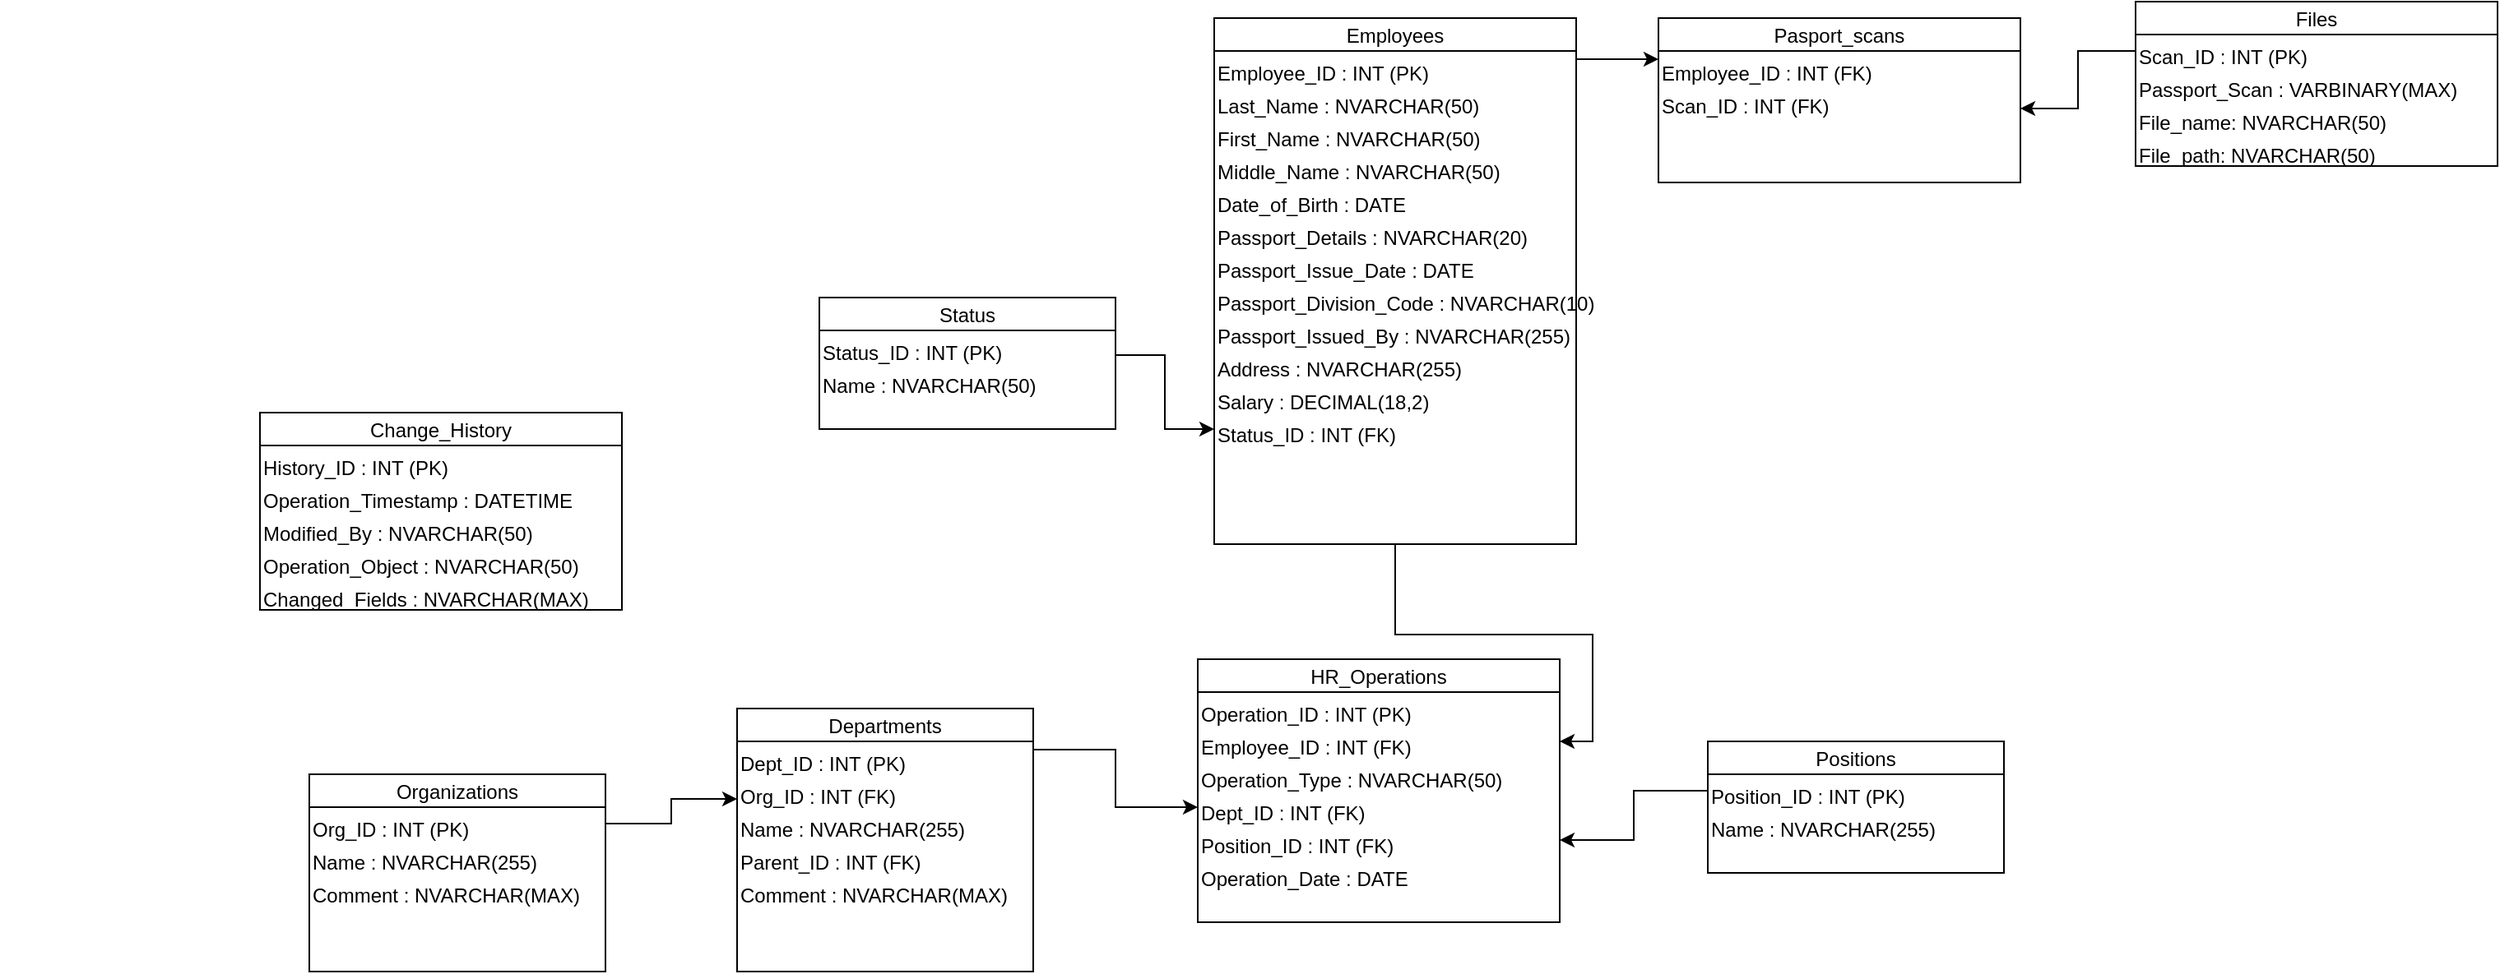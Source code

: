 <mxfile version="24.8.4">
  <diagram name="Database Diagram" id="02fm0IP3fxHfIRU__0jN">
    <mxGraphModel dx="93989" dy="65083" grid="1" gridSize="10" guides="1" tooltips="1" connect="1" arrows="1" fold="1" page="1" pageScale="1" pageWidth="827" pageHeight="1169" math="0" shadow="0">
      <root>
        <mxCell id="0" />
        <mxCell id="1" parent="0" />
        <mxCell id="WyEUspupjIXbNaA2x39Q-1" value="Organizations" style="shape=swimlane;childLayout=stackLayout;horizontal=1;startSize=20;horizontalStack=0;resizeParent=1;resizeLast=0;" vertex="1" parent="1">
          <mxGeometry x="180" y="320" width="180" height="120" as="geometry" />
        </mxCell>
        <mxCell id="WyEUspupjIXbNaA2x39Q-2" value="Org_ID : INT (PK)" style="text;align=left;verticalAlign=top;" vertex="1" parent="WyEUspupjIXbNaA2x39Q-1">
          <mxGeometry y="20" width="180" height="20" as="geometry" />
        </mxCell>
        <mxCell id="WyEUspupjIXbNaA2x39Q-3" value="Name : NVARCHAR(255)" style="text;align=left;verticalAlign=top;" vertex="1" parent="WyEUspupjIXbNaA2x39Q-1">
          <mxGeometry y="40" width="180" height="20" as="geometry" />
        </mxCell>
        <mxCell id="WyEUspupjIXbNaA2x39Q-4" value="Comment : NVARCHAR(MAX)" style="text;align=left;verticalAlign=top;" vertex="1" parent="WyEUspupjIXbNaA2x39Q-1">
          <mxGeometry y="60" width="180" height="20" as="geometry" />
        </mxCell>
        <mxCell id="WyEUspupjIXbNaA2x39Q-5" value="Departments" style="shape=swimlane;childLayout=stackLayout;horizontal=1;startSize=20;horizontalStack=0;resizeParent=1;resizeLast=0;" vertex="1" parent="1">
          <mxGeometry x="440" y="280" width="180" height="160" as="geometry" />
        </mxCell>
        <mxCell id="WyEUspupjIXbNaA2x39Q-6" value="Dept_ID : INT (PK)" style="text;align=left;verticalAlign=top;" vertex="1" parent="WyEUspupjIXbNaA2x39Q-5">
          <mxGeometry y="20" width="180" height="20" as="geometry" />
        </mxCell>
        <mxCell id="WyEUspupjIXbNaA2x39Q-7" value="Org_ID : INT (FK)" style="text;align=left;verticalAlign=top;" vertex="1" parent="WyEUspupjIXbNaA2x39Q-5">
          <mxGeometry y="40" width="180" height="20" as="geometry" />
        </mxCell>
        <mxCell id="WyEUspupjIXbNaA2x39Q-8" value="Name : NVARCHAR(255)" style="text;align=left;verticalAlign=top;" vertex="1" parent="WyEUspupjIXbNaA2x39Q-5">
          <mxGeometry y="60" width="180" height="20" as="geometry" />
        </mxCell>
        <mxCell id="WyEUspupjIXbNaA2x39Q-9" value="Parent_ID : INT (FK)" style="text;align=left;verticalAlign=top;" vertex="1" parent="WyEUspupjIXbNaA2x39Q-5">
          <mxGeometry y="80" width="180" height="20" as="geometry" />
        </mxCell>
        <mxCell id="WyEUspupjIXbNaA2x39Q-10" value="Comment : NVARCHAR(MAX)" style="text;align=left;verticalAlign=top;" vertex="1" parent="WyEUspupjIXbNaA2x39Q-5">
          <mxGeometry y="100" width="180" height="20" as="geometry" />
        </mxCell>
        <mxCell id="WyEUspupjIXbNaA2x39Q-11" value="Positions" style="shape=swimlane;childLayout=stackLayout;horizontal=1;startSize=20;horizontalStack=0;resizeParent=1;resizeLast=0;" vertex="1" parent="1">
          <mxGeometry x="1030" y="300" width="180" height="80" as="geometry" />
        </mxCell>
        <mxCell id="WyEUspupjIXbNaA2x39Q-12" value="Position_ID : INT (PK)" style="text;align=left;verticalAlign=top;" vertex="1" parent="WyEUspupjIXbNaA2x39Q-11">
          <mxGeometry y="20" width="180" height="20" as="geometry" />
        </mxCell>
        <mxCell id="WyEUspupjIXbNaA2x39Q-13" value="Name : NVARCHAR(255)" style="text;align=left;verticalAlign=top;" vertex="1" parent="WyEUspupjIXbNaA2x39Q-11">
          <mxGeometry y="40" width="180" height="20" as="geometry" />
        </mxCell>
        <mxCell id="WyEUspupjIXbNaA2x39Q-14" value="Status" style="shape=swimlane;childLayout=stackLayout;horizontal=1;startSize=20;horizontalStack=0;resizeParent=1;resizeLast=0;" vertex="1" parent="1">
          <mxGeometry x="490" y="30" width="180" height="80" as="geometry" />
        </mxCell>
        <mxCell id="WyEUspupjIXbNaA2x39Q-15" value="Status_ID : INT (PK)" style="text;align=left;verticalAlign=top;" vertex="1" parent="WyEUspupjIXbNaA2x39Q-14">
          <mxGeometry y="20" width="180" height="20" as="geometry" />
        </mxCell>
        <mxCell id="WyEUspupjIXbNaA2x39Q-16" value="Name : NVARCHAR(50)" style="text;align=left;verticalAlign=top;" vertex="1" parent="WyEUspupjIXbNaA2x39Q-14">
          <mxGeometry y="40" width="180" height="20" as="geometry" />
        </mxCell>
        <mxCell id="WyEUspupjIXbNaA2x39Q-17" style="edgeStyle=orthogonalEdgeStyle;rounded=0;orthogonalLoop=1;jettySize=auto;html=1;exitX=0.5;exitY=1;exitDx=0;exitDy=0;entryX=1;entryY=0.5;entryDx=0;entryDy=0;" edge="1" parent="1" source="WyEUspupjIXbNaA2x39Q-18" target="WyEUspupjIXbNaA2x39Q-37">
          <mxGeometry relative="1" as="geometry" />
        </mxCell>
        <mxCell id="WyEUspupjIXbNaA2x39Q-18" value="Employees" style="shape=swimlane;childLayout=stackLayout;horizontal=1;startSize=20;horizontalStack=0;resizeParent=1;resizeLast=0;" vertex="1" parent="1">
          <mxGeometry x="730" y="-140" width="220" height="320" as="geometry" />
        </mxCell>
        <mxCell id="WyEUspupjIXbNaA2x39Q-19" value="Employee_ID : INT (PK)" style="text;align=left;verticalAlign=top;" vertex="1" parent="WyEUspupjIXbNaA2x39Q-18">
          <mxGeometry y="20" width="220" height="20" as="geometry" />
        </mxCell>
        <mxCell id="WyEUspupjIXbNaA2x39Q-20" value="Last_Name : NVARCHAR(50)" style="text;align=left;verticalAlign=top;" vertex="1" parent="WyEUspupjIXbNaA2x39Q-18">
          <mxGeometry y="40" width="220" height="20" as="geometry" />
        </mxCell>
        <mxCell id="WyEUspupjIXbNaA2x39Q-21" value="First_Name : NVARCHAR(50)" style="text;align=left;verticalAlign=top;" vertex="1" parent="WyEUspupjIXbNaA2x39Q-18">
          <mxGeometry y="60" width="220" height="20" as="geometry" />
        </mxCell>
        <mxCell id="WyEUspupjIXbNaA2x39Q-22" value="Middle_Name : NVARCHAR(50)" style="text;align=left;verticalAlign=top;" vertex="1" parent="WyEUspupjIXbNaA2x39Q-18">
          <mxGeometry y="80" width="220" height="20" as="geometry" />
        </mxCell>
        <mxCell id="WyEUspupjIXbNaA2x39Q-23" value="Date_of_Birth : DATE" style="text;align=left;verticalAlign=top;" vertex="1" parent="WyEUspupjIXbNaA2x39Q-18">
          <mxGeometry y="100" width="220" height="20" as="geometry" />
        </mxCell>
        <mxCell id="WyEUspupjIXbNaA2x39Q-24" value="Passport_Details : NVARCHAR(20)" style="text;align=left;verticalAlign=top;" vertex="1" parent="WyEUspupjIXbNaA2x39Q-18">
          <mxGeometry y="120" width="220" height="20" as="geometry" />
        </mxCell>
        <mxCell id="WyEUspupjIXbNaA2x39Q-25" value="Passport_Issue_Date : DATE" style="text;align=left;verticalAlign=top;" vertex="1" parent="WyEUspupjIXbNaA2x39Q-18">
          <mxGeometry y="140" width="220" height="20" as="geometry" />
        </mxCell>
        <mxCell id="WyEUspupjIXbNaA2x39Q-26" value="Passport_Division_Code : NVARCHAR(10)" style="text;align=left;verticalAlign=top;" vertex="1" parent="WyEUspupjIXbNaA2x39Q-18">
          <mxGeometry y="160" width="220" height="20" as="geometry" />
        </mxCell>
        <mxCell id="WyEUspupjIXbNaA2x39Q-27" value="Passport_Issued_By : NVARCHAR(255)" style="text;align=left;verticalAlign=top;" vertex="1" parent="WyEUspupjIXbNaA2x39Q-18">
          <mxGeometry y="180" width="220" height="20" as="geometry" />
        </mxCell>
        <mxCell id="WyEUspupjIXbNaA2x39Q-28" value="Address : NVARCHAR(255)" style="text;align=left;verticalAlign=top;" vertex="1" parent="WyEUspupjIXbNaA2x39Q-18">
          <mxGeometry y="200" width="220" height="20" as="geometry" />
        </mxCell>
        <mxCell id="WyEUspupjIXbNaA2x39Q-29" value="Salary : DECIMAL(18,2)" style="text;align=left;verticalAlign=top;" vertex="1" parent="WyEUspupjIXbNaA2x39Q-18">
          <mxGeometry y="220" width="220" height="20" as="geometry" />
        </mxCell>
        <mxCell id="WyEUspupjIXbNaA2x39Q-30" value="Status_ID : INT (FK)" style="text;align=left;verticalAlign=top;" vertex="1" parent="WyEUspupjIXbNaA2x39Q-18">
          <mxGeometry y="240" width="220" height="20" as="geometry" />
        </mxCell>
        <mxCell id="WyEUspupjIXbNaA2x39Q-31" value="Files" style="shape=swimlane;childLayout=stackLayout;horizontal=1;startSize=20;horizontalStack=0;resizeParent=1;resizeLast=0;" vertex="1" parent="1">
          <mxGeometry x="1290" y="-150" width="220" height="100" as="geometry" />
        </mxCell>
        <mxCell id="WyEUspupjIXbNaA2x39Q-32" value="Scan_ID : INT (PK)" style="text;align=left;verticalAlign=top;" vertex="1" parent="WyEUspupjIXbNaA2x39Q-31">
          <mxGeometry y="20" width="220" height="20" as="geometry" />
        </mxCell>
        <mxCell id="WyEUspupjIXbNaA2x39Q-34" value="Passport_Scan : VARBINARY(MAX)" style="text;align=left;verticalAlign=top;" vertex="1" parent="WyEUspupjIXbNaA2x39Q-31">
          <mxGeometry y="40" width="220" height="20" as="geometry" />
        </mxCell>
        <mxCell id="WyEUspupjIXbNaA2x39Q-62" value="File_name: NVARCHAR(50)" style="text;align=left;verticalAlign=top;" vertex="1" parent="WyEUspupjIXbNaA2x39Q-31">
          <mxGeometry y="60" width="220" height="20" as="geometry" />
        </mxCell>
        <mxCell id="WyEUspupjIXbNaA2x39Q-63" value="File_path: NVARCHAR(50)" style="text;align=left;verticalAlign=top;" vertex="1" parent="WyEUspupjIXbNaA2x39Q-31">
          <mxGeometry y="80" width="220" height="20" as="geometry" />
        </mxCell>
        <mxCell id="WyEUspupjIXbNaA2x39Q-35" value="HR_Operations" style="shape=swimlane;childLayout=stackLayout;horizontal=1;startSize=20;horizontalStack=0;resizeParent=1;resizeLast=0;" vertex="1" parent="1">
          <mxGeometry x="720" y="250" width="220" height="160" as="geometry" />
        </mxCell>
        <mxCell id="WyEUspupjIXbNaA2x39Q-36" value="Operation_ID : INT (PK)" style="text;align=left;verticalAlign=top;" vertex="1" parent="WyEUspupjIXbNaA2x39Q-35">
          <mxGeometry y="20" width="220" height="20" as="geometry" />
        </mxCell>
        <mxCell id="WyEUspupjIXbNaA2x39Q-37" value="Employee_ID : INT (FK)" style="text;align=left;verticalAlign=top;" vertex="1" parent="WyEUspupjIXbNaA2x39Q-35">
          <mxGeometry y="40" width="220" height="20" as="geometry" />
        </mxCell>
        <mxCell id="WyEUspupjIXbNaA2x39Q-38" value="Operation_Type : NVARCHAR(50)" style="text;align=left;verticalAlign=top;" vertex="1" parent="WyEUspupjIXbNaA2x39Q-35">
          <mxGeometry y="60" width="220" height="20" as="geometry" />
        </mxCell>
        <mxCell id="WyEUspupjIXbNaA2x39Q-39" value="Dept_ID : INT (FK)" style="text;align=left;verticalAlign=top;" vertex="1" parent="WyEUspupjIXbNaA2x39Q-35">
          <mxGeometry y="80" width="220" height="20" as="geometry" />
        </mxCell>
        <mxCell id="WyEUspupjIXbNaA2x39Q-40" value="Position_ID : INT (FK)" style="text;align=left;verticalAlign=top;" vertex="1" parent="WyEUspupjIXbNaA2x39Q-35">
          <mxGeometry y="100" width="220" height="20" as="geometry" />
        </mxCell>
        <mxCell id="WyEUspupjIXbNaA2x39Q-41" value="Operation_Date : DATE" style="text;align=left;verticalAlign=top;" vertex="1" parent="WyEUspupjIXbNaA2x39Q-35">
          <mxGeometry y="120" width="220" height="20" as="geometry" />
        </mxCell>
        <mxCell id="WyEUspupjIXbNaA2x39Q-42" value="Change_History" style="shape=swimlane;childLayout=stackLayout;horizontal=1;startSize=20;horizontalStack=0;resizeParent=1;resizeLast=0;" vertex="1" parent="1">
          <mxGeometry x="150" y="100" width="220" height="120" as="geometry" />
        </mxCell>
        <mxCell id="WyEUspupjIXbNaA2x39Q-43" value="History_ID : INT (PK)" style="text;align=left;verticalAlign=top;" vertex="1" parent="WyEUspupjIXbNaA2x39Q-42">
          <mxGeometry y="20" width="220" height="20" as="geometry" />
        </mxCell>
        <mxCell id="WyEUspupjIXbNaA2x39Q-44" value="Operation_Timestamp : DATETIME" style="text;align=left;verticalAlign=top;" vertex="1" parent="WyEUspupjIXbNaA2x39Q-42">
          <mxGeometry y="40" width="220" height="20" as="geometry" />
        </mxCell>
        <mxCell id="WyEUspupjIXbNaA2x39Q-45" value="Modified_By : NVARCHAR(50)" style="text;align=left;verticalAlign=top;" vertex="1" parent="WyEUspupjIXbNaA2x39Q-42">
          <mxGeometry y="60" width="220" height="20" as="geometry" />
        </mxCell>
        <mxCell id="WyEUspupjIXbNaA2x39Q-46" value="Operation_Object : NVARCHAR(50)" style="text;align=left;verticalAlign=top;" vertex="1" parent="WyEUspupjIXbNaA2x39Q-42">
          <mxGeometry y="80" width="220" height="20" as="geometry" />
        </mxCell>
        <mxCell id="WyEUspupjIXbNaA2x39Q-47" value="Changed_Fields : NVARCHAR(MAX)" style="text;align=left;verticalAlign=top;" vertex="1" parent="WyEUspupjIXbNaA2x39Q-42">
          <mxGeometry y="100" width="220" height="20" as="geometry" />
        </mxCell>
        <mxCell id="WyEUspupjIXbNaA2x39Q-48" edge="1" parent="1" source="WyEUspupjIXbNaA2x39Q-1" target="WyEUspupjIXbNaA2x39Q-5" />
        <mxCell id="WyEUspupjIXbNaA2x39Q-49" edge="1" parent="1" source="WyEUspupjIXbNaA2x39Q-5" target="WyEUspupjIXbNaA2x39Q-5" />
        <mxCell id="WyEUspupjIXbNaA2x39Q-50" edge="1" parent="1" source="WyEUspupjIXbNaA2x39Q-14" target="WyEUspupjIXbNaA2x39Q-18" />
        <mxCell id="WyEUspupjIXbNaA2x39Q-51" edge="1" parent="1" source="WyEUspupjIXbNaA2x39Q-18" target="WyEUspupjIXbNaA2x39Q-31" />
        <mxCell id="WyEUspupjIXbNaA2x39Q-52" edge="1" parent="1" source="WyEUspupjIXbNaA2x39Q-18" target="WyEUspupjIXbNaA2x39Q-35" />
        <mxCell id="WyEUspupjIXbNaA2x39Q-53" edge="1" parent="1" source="WyEUspupjIXbNaA2x39Q-5" target="WyEUspupjIXbNaA2x39Q-35" />
        <mxCell id="WyEUspupjIXbNaA2x39Q-54" edge="1" parent="1" source="WyEUspupjIXbNaA2x39Q-11" target="WyEUspupjIXbNaA2x39Q-35" />
        <mxCell id="WyEUspupjIXbNaA2x39Q-55" style="edgeStyle=orthogonalEdgeStyle;rounded=0;orthogonalLoop=1;jettySize=auto;html=1;exitX=1;exitY=0.25;exitDx=0;exitDy=0;entryX=0;entryY=0.25;entryDx=0;entryDy=0;" edge="1" parent="1" source="WyEUspupjIXbNaA2x39Q-19" target="WyEUspupjIXbNaA2x39Q-33">
          <mxGeometry relative="1" as="geometry" />
        </mxCell>
        <mxCell id="WyEUspupjIXbNaA2x39Q-56" style="edgeStyle=orthogonalEdgeStyle;rounded=0;orthogonalLoop=1;jettySize=auto;html=1;exitX=0;exitY=0.5;exitDx=0;exitDy=0;entryX=1;entryY=0.5;entryDx=0;entryDy=0;" edge="1" parent="1" source="WyEUspupjIXbNaA2x39Q-12" target="WyEUspupjIXbNaA2x39Q-40">
          <mxGeometry relative="1" as="geometry" />
        </mxCell>
        <mxCell id="WyEUspupjIXbNaA2x39Q-57" style="edgeStyle=orthogonalEdgeStyle;rounded=0;orthogonalLoop=1;jettySize=auto;html=1;exitX=1;exitY=0.25;exitDx=0;exitDy=0;entryX=0;entryY=0.5;entryDx=0;entryDy=0;" edge="1" parent="1" source="WyEUspupjIXbNaA2x39Q-6" target="WyEUspupjIXbNaA2x39Q-39">
          <mxGeometry relative="1" as="geometry" />
        </mxCell>
        <mxCell id="WyEUspupjIXbNaA2x39Q-58" style="edgeStyle=orthogonalEdgeStyle;rounded=0;orthogonalLoop=1;jettySize=auto;html=1;exitX=1;exitY=0.75;exitDx=0;exitDy=0;entryX=0;entryY=0.5;entryDx=0;entryDy=0;" edge="1" parent="1" source="WyEUspupjIXbNaA2x39Q-15" target="WyEUspupjIXbNaA2x39Q-30">
          <mxGeometry relative="1" as="geometry" />
        </mxCell>
        <mxCell id="WyEUspupjIXbNaA2x39Q-59" style="edgeStyle=orthogonalEdgeStyle;rounded=0;orthogonalLoop=1;jettySize=auto;html=1;exitX=1;exitY=0.5;exitDx=0;exitDy=0;entryX=0;entryY=0.75;entryDx=0;entryDy=0;" edge="1" parent="1" source="WyEUspupjIXbNaA2x39Q-2" target="WyEUspupjIXbNaA2x39Q-7">
          <mxGeometry relative="1" as="geometry" />
        </mxCell>
        <mxCell id="WyEUspupjIXbNaA2x39Q-60" value="Pasport_scans" style="shape=swimlane;childLayout=stackLayout;horizontal=1;startSize=20;horizontalStack=0;resizeParent=1;resizeLast=0;" vertex="1" parent="1">
          <mxGeometry x="1000" y="-140" width="220" height="100" as="geometry" />
        </mxCell>
        <mxCell id="WyEUspupjIXbNaA2x39Q-33" value="Employee_ID : INT (FK)" style="text;align=left;verticalAlign=top;" vertex="1" parent="WyEUspupjIXbNaA2x39Q-60">
          <mxGeometry y="20" width="220" height="20" as="geometry" />
        </mxCell>
        <mxCell id="WyEUspupjIXbNaA2x39Q-64" value="Scan_ID : INT (FK)" style="text;align=left;verticalAlign=top;" vertex="1" parent="WyEUspupjIXbNaA2x39Q-60">
          <mxGeometry y="40" width="220" height="20" as="geometry" />
        </mxCell>
        <mxCell id="WyEUspupjIXbNaA2x39Q-65" style="edgeStyle=orthogonalEdgeStyle;rounded=0;orthogonalLoop=1;jettySize=auto;html=1;exitX=0;exitY=0.5;exitDx=0;exitDy=0;entryX=1;entryY=0.75;entryDx=0;entryDy=0;" edge="1" parent="1" source="WyEUspupjIXbNaA2x39Q-32" target="WyEUspupjIXbNaA2x39Q-64">
          <mxGeometry relative="1" as="geometry" />
        </mxCell>
      </root>
    </mxGraphModel>
  </diagram>
</mxfile>
